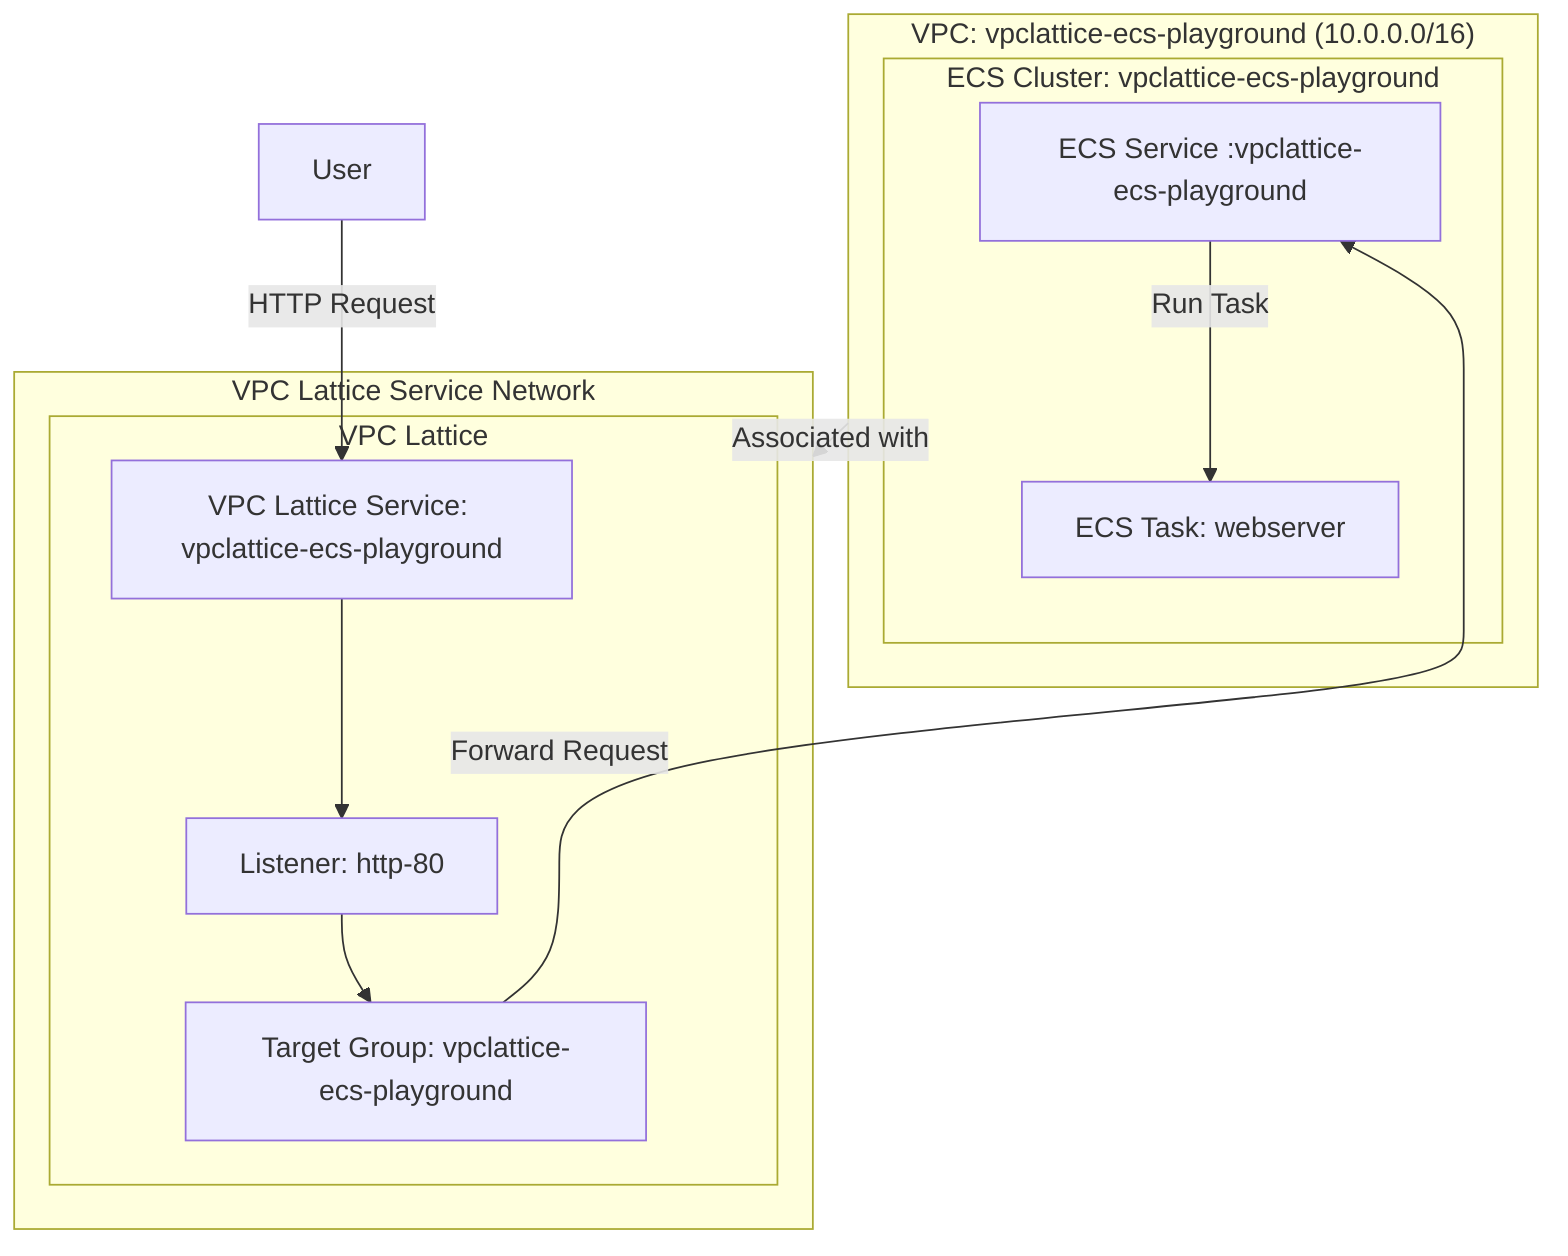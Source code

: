 flowchart TD
 subgraph ECS["ECS Cluster: vpclattice-ecs-playground"]
        ECSService["ECS Service :vpclattice-ecs-playground"]
        Task["ECS Task: webserver"]
  end
 subgraph VPC["VPC: vpclattice-ecs-playground (10.0.0.0/16)"]
    direction TB
        ECS
  end
 subgraph VPCLattice["VPC Lattice"]
        LatticeService["VPC Lattice Service: vpclattice-ecs-playground"]
        Listener["Listener: http-80"]
        TargetGroup["Target Group: vpclattice-ecs-playground"]
  end
 subgraph VPCLatticeSN["VPC Lattice Service Network"]
    direction TB
        VPCLattice
  end
    User["User"] -- HTTP Request --> LatticeService
    LatticeService --> Listener
    Listener --> TargetGroup
    TargetGroup -- Forward Request --> ECSService
    ECSService -- Run Task --> Task
    VPC -- Associated with --> VPCLatticeSN